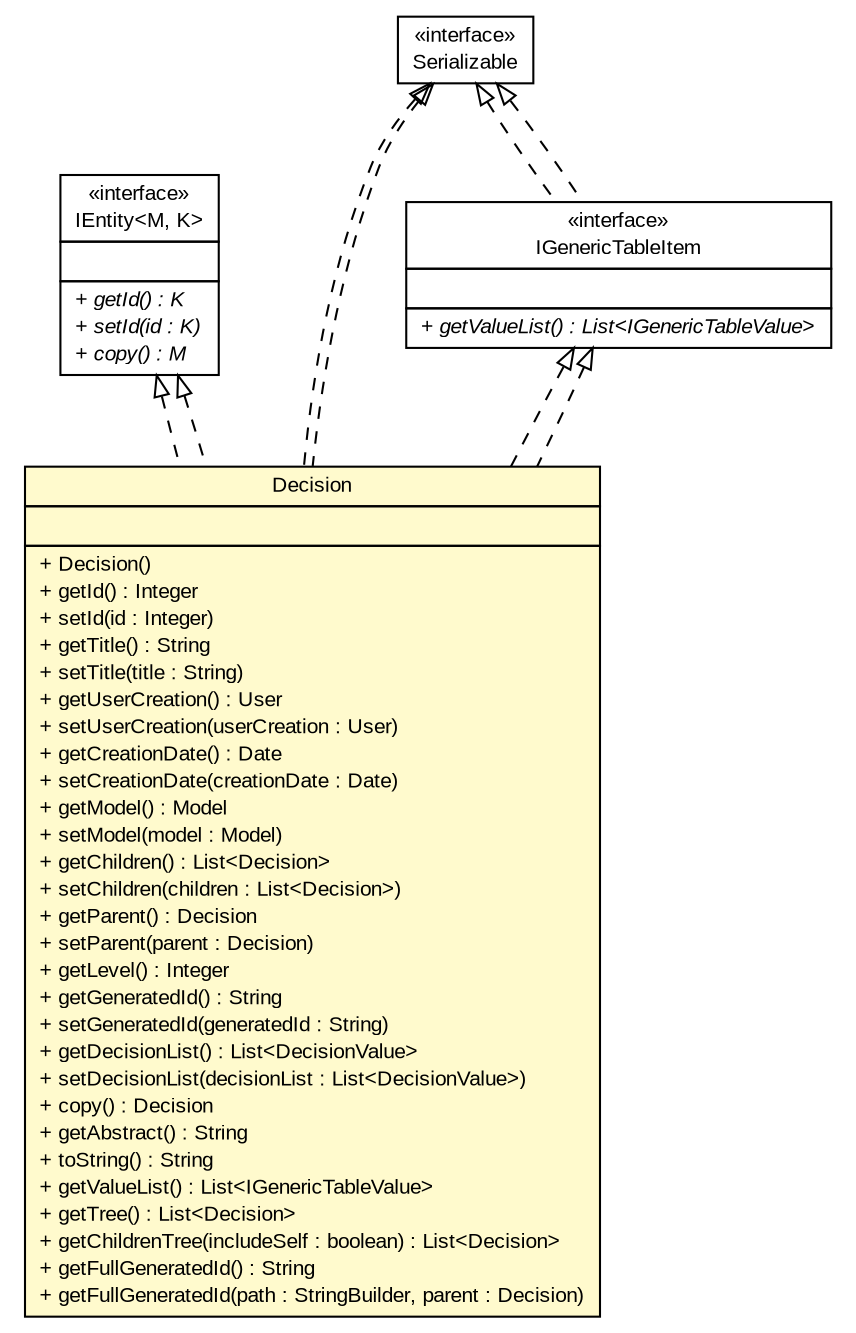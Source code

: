 #!/usr/local/bin/dot
#
# Class diagram 
# Generated by UMLGraph version R5_6-24-gf6e263 (http://www.umlgraph.org/)
#

digraph G {
	edge [fontname="arial",fontsize=10,labelfontname="arial",labelfontsize=10];
	node [fontname="arial",fontsize=10,shape=plaintext];
	nodesep=0.25;
	ranksep=0.5;
	// gov.sandia.cf.model.Decision
	c85679 [label=<<table title="gov.sandia.cf.model.Decision" border="0" cellborder="1" cellspacing="0" cellpadding="2" port="p" bgcolor="lemonChiffon" href="./Decision.html">
		<tr><td><table border="0" cellspacing="0" cellpadding="1">
<tr><td align="center" balign="center"> Decision </td></tr>
		</table></td></tr>
		<tr><td><table border="0" cellspacing="0" cellpadding="1">
<tr><td align="left" balign="left">  </td></tr>
		</table></td></tr>
		<tr><td><table border="0" cellspacing="0" cellpadding="1">
<tr><td align="left" balign="left"> + Decision() </td></tr>
<tr><td align="left" balign="left"> + getId() : Integer </td></tr>
<tr><td align="left" balign="left"> + setId(id : Integer) </td></tr>
<tr><td align="left" balign="left"> + getTitle() : String </td></tr>
<tr><td align="left" balign="left"> + setTitle(title : String) </td></tr>
<tr><td align="left" balign="left"> + getUserCreation() : User </td></tr>
<tr><td align="left" balign="left"> + setUserCreation(userCreation : User) </td></tr>
<tr><td align="left" balign="left"> + getCreationDate() : Date </td></tr>
<tr><td align="left" balign="left"> + setCreationDate(creationDate : Date) </td></tr>
<tr><td align="left" balign="left"> + getModel() : Model </td></tr>
<tr><td align="left" balign="left"> + setModel(model : Model) </td></tr>
<tr><td align="left" balign="left"> + getChildren() : List&lt;Decision&gt; </td></tr>
<tr><td align="left" balign="left"> + setChildren(children : List&lt;Decision&gt;) </td></tr>
<tr><td align="left" balign="left"> + getParent() : Decision </td></tr>
<tr><td align="left" balign="left"> + setParent(parent : Decision) </td></tr>
<tr><td align="left" balign="left"> + getLevel() : Integer </td></tr>
<tr><td align="left" balign="left"> + getGeneratedId() : String </td></tr>
<tr><td align="left" balign="left"> + setGeneratedId(generatedId : String) </td></tr>
<tr><td align="left" balign="left"> + getDecisionList() : List&lt;DecisionValue&gt; </td></tr>
<tr><td align="left" balign="left"> + setDecisionList(decisionList : List&lt;DecisionValue&gt;) </td></tr>
<tr><td align="left" balign="left"> + copy() : Decision </td></tr>
<tr><td align="left" balign="left"> + getAbstract() : String </td></tr>
<tr><td align="left" balign="left"> + toString() : String </td></tr>
<tr><td align="left" balign="left"> + getValueList() : List&lt;IGenericTableValue&gt; </td></tr>
<tr><td align="left" balign="left"> + getTree() : List&lt;Decision&gt; </td></tr>
<tr><td align="left" balign="left"> + getChildrenTree(includeSelf : boolean) : List&lt;Decision&gt; </td></tr>
<tr><td align="left" balign="left"> + getFullGeneratedId() : String </td></tr>
<tr><td align="left" balign="left"> + getFullGeneratedId(path : StringBuilder, parent : Decision) </td></tr>
		</table></td></tr>
		</table>>, URL="./Decision.html", fontname="arial", fontcolor="black", fontsize=10.0];
	// gov.sandia.cf.model.IEntity<M, K>
	c85702 [label=<<table title="gov.sandia.cf.model.IEntity" border="0" cellborder="1" cellspacing="0" cellpadding="2" port="p" href="./IEntity.html">
		<tr><td><table border="0" cellspacing="0" cellpadding="1">
<tr><td align="center" balign="center"> &#171;interface&#187; </td></tr>
<tr><td align="center" balign="center"> IEntity&lt;M, K&gt; </td></tr>
		</table></td></tr>
		<tr><td><table border="0" cellspacing="0" cellpadding="1">
<tr><td align="left" balign="left">  </td></tr>
		</table></td></tr>
		<tr><td><table border="0" cellspacing="0" cellpadding="1">
<tr><td align="left" balign="left"><font face="arial italic" point-size="10.0"> + getId() : K </font></td></tr>
<tr><td align="left" balign="left"><font face="arial italic" point-size="10.0"> + setId(id : K) </font></td></tr>
<tr><td align="left" balign="left"><font face="arial italic" point-size="10.0"> + copy() : M </font></td></tr>
		</table></td></tr>
		</table>>, URL="./IEntity.html", fontname="arial", fontcolor="black", fontsize=10.0];
	// gov.sandia.cf.model.IGenericTableItem
	c85704 [label=<<table title="gov.sandia.cf.model.IGenericTableItem" border="0" cellborder="1" cellspacing="0" cellpadding="2" port="p" href="./IGenericTableItem.html">
		<tr><td><table border="0" cellspacing="0" cellpadding="1">
<tr><td align="center" balign="center"> &#171;interface&#187; </td></tr>
<tr><td align="center" balign="center"> IGenericTableItem </td></tr>
		</table></td></tr>
		<tr><td><table border="0" cellspacing="0" cellpadding="1">
<tr><td align="left" balign="left">  </td></tr>
		</table></td></tr>
		<tr><td><table border="0" cellspacing="0" cellpadding="1">
<tr><td align="left" balign="left"><font face="arial italic" point-size="10.0"> + getValueList() : List&lt;IGenericTableValue&gt; </font></td></tr>
		</table></td></tr>
		</table>>, URL="./IGenericTableItem.html", fontname="arial", fontcolor="black", fontsize=10.0];
	//gov.sandia.cf.model.Decision implements java.io.Serializable
	c86055:p -> c85679:p [dir=back,arrowtail=empty,style=dashed];
	//gov.sandia.cf.model.Decision implements gov.sandia.cf.model.IGenericTableItem
	c85704:p -> c85679:p [dir=back,arrowtail=empty,style=dashed];
	//gov.sandia.cf.model.Decision implements gov.sandia.cf.model.IEntity<M, K>
	c85702:p -> c85679:p [dir=back,arrowtail=empty,style=dashed];
	//gov.sandia.cf.model.IGenericTableItem implements java.io.Serializable
	c86055:p -> c85704:p [dir=back,arrowtail=empty,style=dashed];
	//gov.sandia.cf.model.IGenericTableItem implements java.io.Serializable
	c86055:p -> c85704:p [dir=back,arrowtail=empty,style=dashed];
	//gov.sandia.cf.model.Decision implements java.io.Serializable
	c86055:p -> c85679:p [dir=back,arrowtail=empty,style=dashed];
	//gov.sandia.cf.model.Decision implements gov.sandia.cf.model.IGenericTableItem
	c85704:p -> c85679:p [dir=back,arrowtail=empty,style=dashed];
	//gov.sandia.cf.model.Decision implements gov.sandia.cf.model.IEntity<M, K>
	c85702:p -> c85679:p [dir=back,arrowtail=empty,style=dashed];
	// java.io.Serializable
	c86055 [label=<<table title="java.io.Serializable" border="0" cellborder="1" cellspacing="0" cellpadding="2" port="p" href="http://java.sun.com/j2se/1.4.2/docs/api/java/io/Serializable.html">
		<tr><td><table border="0" cellspacing="0" cellpadding="1">
<tr><td align="center" balign="center"> &#171;interface&#187; </td></tr>
<tr><td align="center" balign="center"> Serializable </td></tr>
		</table></td></tr>
		</table>>, URL="http://java.sun.com/j2se/1.4.2/docs/api/java/io/Serializable.html", fontname="arial", fontcolor="black", fontsize=10.0];
}

